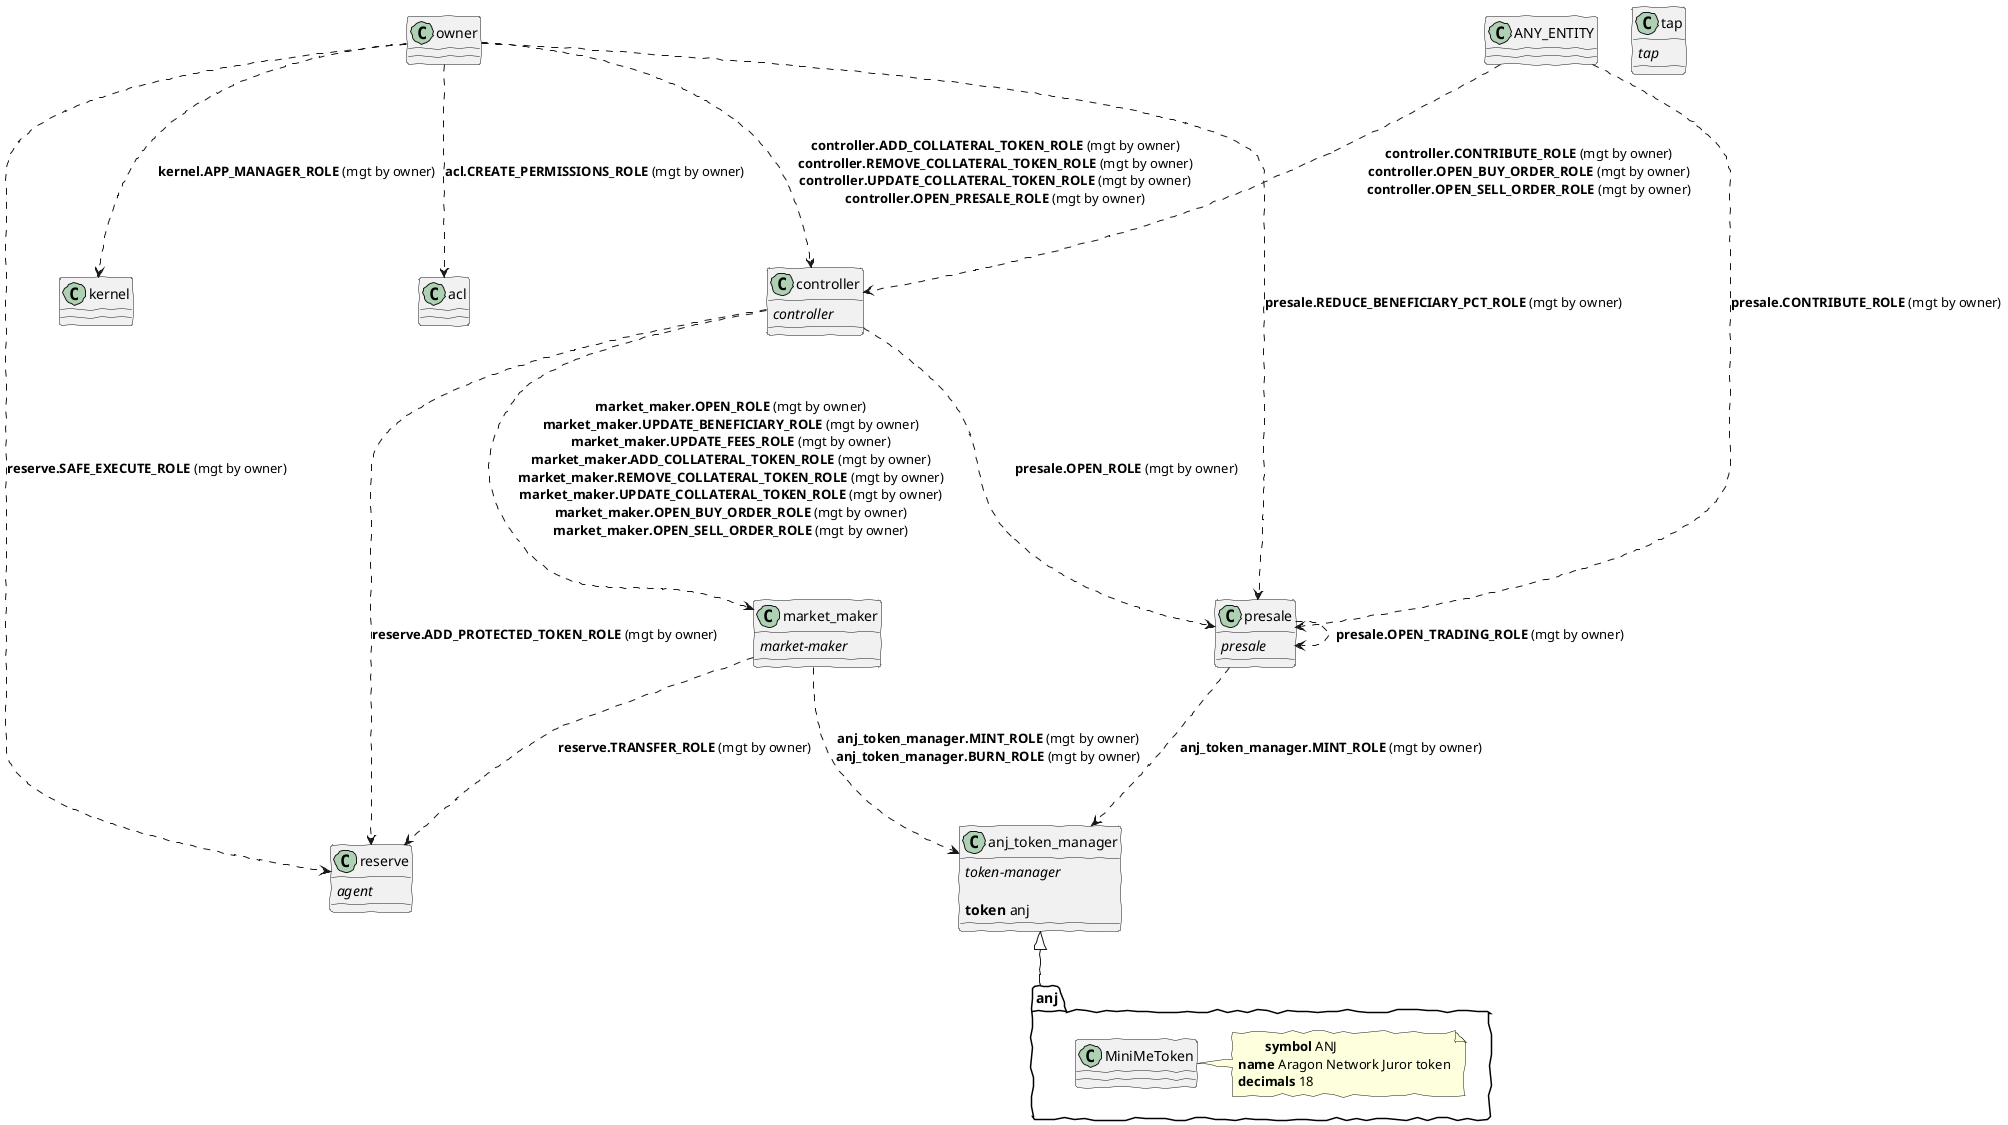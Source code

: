 @startuml eopbc
' -- options --
allowmixing
skinparam handwritten true
' -- tokens --

package anj {
    class MiniMeToken
    note right
    	**symbol** ANJ
	**name** Aragon Network Juror token
	**decimals** 18
    end note
}
' -- apps --

class controller {
    {abstract}controller

    
}


class reserve {
    {abstract}agent

    
}


class market_maker {
    {abstract}market-maker

    
}


class presale {
    {abstract}presale

    
}


class tap {
    {abstract}tap

    
}


class anj_token_manager {
    {abstract}token-manager

    	**token** anj
}

anj_token_manager <|-- anj
' -- permissions --
owner ...> kernel: **kernel.APP_MANAGER_ROLE** (mgt by owner)
owner ...> acl: **acl.CREATE_PERMISSIONS_ROLE** (mgt by owner)
market_maker ...> anj_token_manager: **anj_token_manager.MINT_ROLE** (mgt by owner)\n**anj_token_manager.BURN_ROLE** (mgt by owner)
presale ...> anj_token_manager: **anj_token_manager.MINT_ROLE** (mgt by owner)
owner ...> reserve: **reserve.SAFE_EXECUTE_ROLE** (mgt by owner)
controller ...> reserve: **reserve.ADD_PROTECTED_TOKEN_ROLE** (mgt by owner)
market_maker ...> reserve: **reserve.TRANSFER_ROLE** (mgt by owner)
controller ...> presale: **presale.OPEN_ROLE** (mgt by owner)
owner ...> presale: **presale.REDUCE_BENEFICIARY_PCT_ROLE** (mgt by owner)
ANY_ENTITY ...> presale: **presale.CONTRIBUTE_ROLE** (mgt by owner)
controller ...> market_maker: **market_maker.OPEN_ROLE** (mgt by owner)\n**market_maker.UPDATE_BENEFICIARY_ROLE** (mgt by owner)\n**market_maker.UPDATE_FEES_ROLE** (mgt by owner)\n**market_maker.ADD_COLLATERAL_TOKEN_ROLE** (mgt by owner)\n**market_maker.REMOVE_COLLATERAL_TOKEN_ROLE** (mgt by owner)\n**market_maker.UPDATE_COLLATERAL_TOKEN_ROLE** (mgt by owner)\n**market_maker.OPEN_BUY_ORDER_ROLE** (mgt by owner)\n**market_maker.OPEN_SELL_ORDER_ROLE** (mgt by owner)
owner ...> controller: **controller.ADD_COLLATERAL_TOKEN_ROLE** (mgt by owner)\n**controller.REMOVE_COLLATERAL_TOKEN_ROLE** (mgt by owner)\n**controller.UPDATE_COLLATERAL_TOKEN_ROLE** (mgt by owner)\n**controller.OPEN_PRESALE_ROLE** (mgt by owner)
presale ...> presale: **presale.OPEN_TRADING_ROLE** (mgt by owner)
ANY_ENTITY ...> controller: **controller.CONTRIBUTE_ROLE** (mgt by owner)\n**controller.OPEN_BUY_ORDER_ROLE** (mgt by owner)\n**controller.OPEN_SELL_ORDER_ROLE** (mgt by owner)

@enduml
